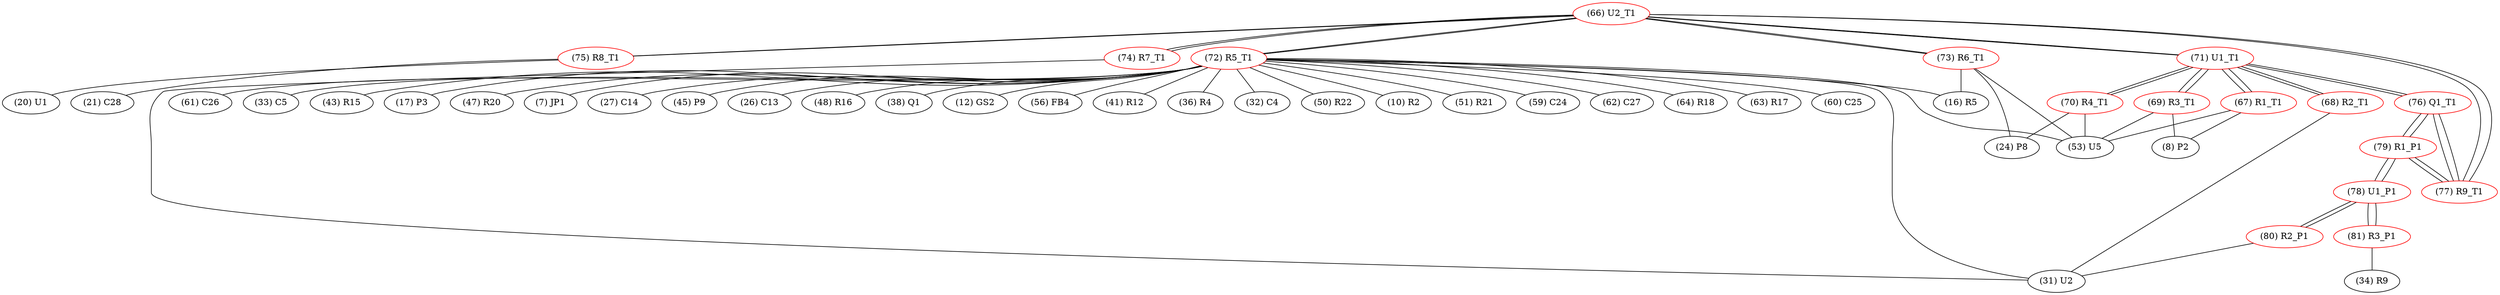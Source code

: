 graph {
	66 [label="(66) U2_T1" color=red]
	75 [label="(75) R8_T1"]
	74 [label="(74) R7_T1"]
	73 [label="(73) R6_T1"]
	72 [label="(72) R5_T1"]
	71 [label="(71) U1_T1"]
	77 [label="(77) R9_T1"]
	67 [label="(67) R1_T1" color=red]
	53 [label="(53) U5"]
	8 [label="(8) P2"]
	71 [label="(71) U1_T1"]
	68 [label="(68) R2_T1" color=red]
	31 [label="(31) U2"]
	71 [label="(71) U1_T1"]
	69 [label="(69) R3_T1" color=red]
	8 [label="(8) P2"]
	53 [label="(53) U5"]
	71 [label="(71) U1_T1"]
	70 [label="(70) R4_T1" color=red]
	24 [label="(24) P8"]
	53 [label="(53) U5"]
	71 [label="(71) U1_T1"]
	71 [label="(71) U1_T1" color=red]
	66 [label="(66) U2_T1"]
	69 [label="(69) R3_T1"]
	68 [label="(68) R2_T1"]
	67 [label="(67) R1_T1"]
	76 [label="(76) Q1_T1"]
	70 [label="(70) R4_T1"]
	72 [label="(72) R5_T1" color=red]
	50 [label="(50) R22"]
	10 [label="(10) R2"]
	51 [label="(51) R21"]
	53 [label="(53) U5"]
	59 [label="(59) C24"]
	62 [label="(62) C27"]
	64 [label="(64) R18"]
	63 [label="(63) R17"]
	60 [label="(60) C25"]
	16 [label="(16) R5"]
	61 [label="(61) C26"]
	31 [label="(31) U2"]
	33 [label="(33) C5"]
	43 [label="(43) R15"]
	17 [label="(17) P3"]
	47 [label="(47) R20"]
	7 [label="(7) JP1"]
	27 [label="(27) C14"]
	45 [label="(45) P9"]
	26 [label="(26) C13"]
	48 [label="(48) R16"]
	38 [label="(38) Q1"]
	12 [label="(12) GS2"]
	56 [label="(56) FB4"]
	41 [label="(41) R12"]
	36 [label="(36) R4"]
	32 [label="(32) C4"]
	66 [label="(66) U2_T1"]
	73 [label="(73) R6_T1" color=red]
	16 [label="(16) R5"]
	24 [label="(24) P8"]
	53 [label="(53) U5"]
	66 [label="(66) U2_T1"]
	74 [label="(74) R7_T1" color=red]
	31 [label="(31) U2"]
	66 [label="(66) U2_T1"]
	75 [label="(75) R8_T1" color=red]
	20 [label="(20) U1"]
	21 [label="(21) C28"]
	66 [label="(66) U2_T1"]
	76 [label="(76) Q1_T1" color=red]
	71 [label="(71) U1_T1"]
	79 [label="(79) R1_P1"]
	77 [label="(77) R9_T1"]
	77 [label="(77) R9_T1" color=red]
	66 [label="(66) U2_T1"]
	79 [label="(79) R1_P1"]
	76 [label="(76) Q1_T1"]
	78 [label="(78) U1_P1" color=red]
	81 [label="(81) R3_P1"]
	80 [label="(80) R2_P1"]
	79 [label="(79) R1_P1"]
	79 [label="(79) R1_P1" color=red]
	77 [label="(77) R9_T1"]
	76 [label="(76) Q1_T1"]
	78 [label="(78) U1_P1"]
	80 [label="(80) R2_P1" color=red]
	31 [label="(31) U2"]
	78 [label="(78) U1_P1"]
	81 [label="(81) R3_P1" color=red]
	34 [label="(34) R9"]
	78 [label="(78) U1_P1"]
	66 -- 75
	66 -- 74
	66 -- 73
	66 -- 72
	66 -- 71
	66 -- 77
	67 -- 53
	67 -- 8
	67 -- 71
	68 -- 31
	68 -- 71
	69 -- 8
	69 -- 53
	69 -- 71
	70 -- 24
	70 -- 53
	70 -- 71
	71 -- 66
	71 -- 69
	71 -- 68
	71 -- 67
	71 -- 76
	71 -- 70
	72 -- 50
	72 -- 10
	72 -- 51
	72 -- 53
	72 -- 59
	72 -- 62
	72 -- 64
	72 -- 63
	72 -- 60
	72 -- 16
	72 -- 61
	72 -- 31
	72 -- 33
	72 -- 43
	72 -- 17
	72 -- 47
	72 -- 7
	72 -- 27
	72 -- 45
	72 -- 26
	72 -- 48
	72 -- 38
	72 -- 12
	72 -- 56
	72 -- 41
	72 -- 36
	72 -- 32
	72 -- 66
	73 -- 16
	73 -- 24
	73 -- 53
	73 -- 66
	74 -- 31
	74 -- 66
	75 -- 20
	75 -- 21
	75 -- 66
	76 -- 71
	76 -- 79
	76 -- 77
	77 -- 66
	77 -- 79
	77 -- 76
	78 -- 81
	78 -- 80
	78 -- 79
	79 -- 77
	79 -- 76
	79 -- 78
	80 -- 31
	80 -- 78
	81 -- 34
	81 -- 78
}